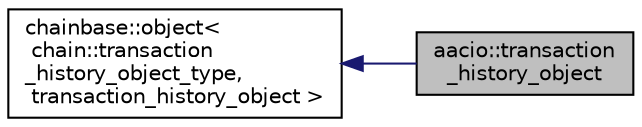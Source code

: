 digraph "aacio::transaction_history_object"
{
  edge [fontname="Helvetica",fontsize="10",labelfontname="Helvetica",labelfontsize="10"];
  node [fontname="Helvetica",fontsize="10",shape=record];
  rankdir="LR";
  Node2 [label="aacio::transaction\l_history_object",height=0.2,width=0.4,color="black", fillcolor="grey75", style="filled", fontcolor="black"];
  Node3 -> Node2 [dir="back",color="midnightblue",fontsize="10",style="solid",fontname="Helvetica"];
  Node3 [label="chainbase::object\<\l chain::transaction\l_history_object_type,\l transaction_history_object \>",height=0.2,width=0.4,color="black", fillcolor="white", style="filled",URL="$structchainbase_1_1object.html"];
}
